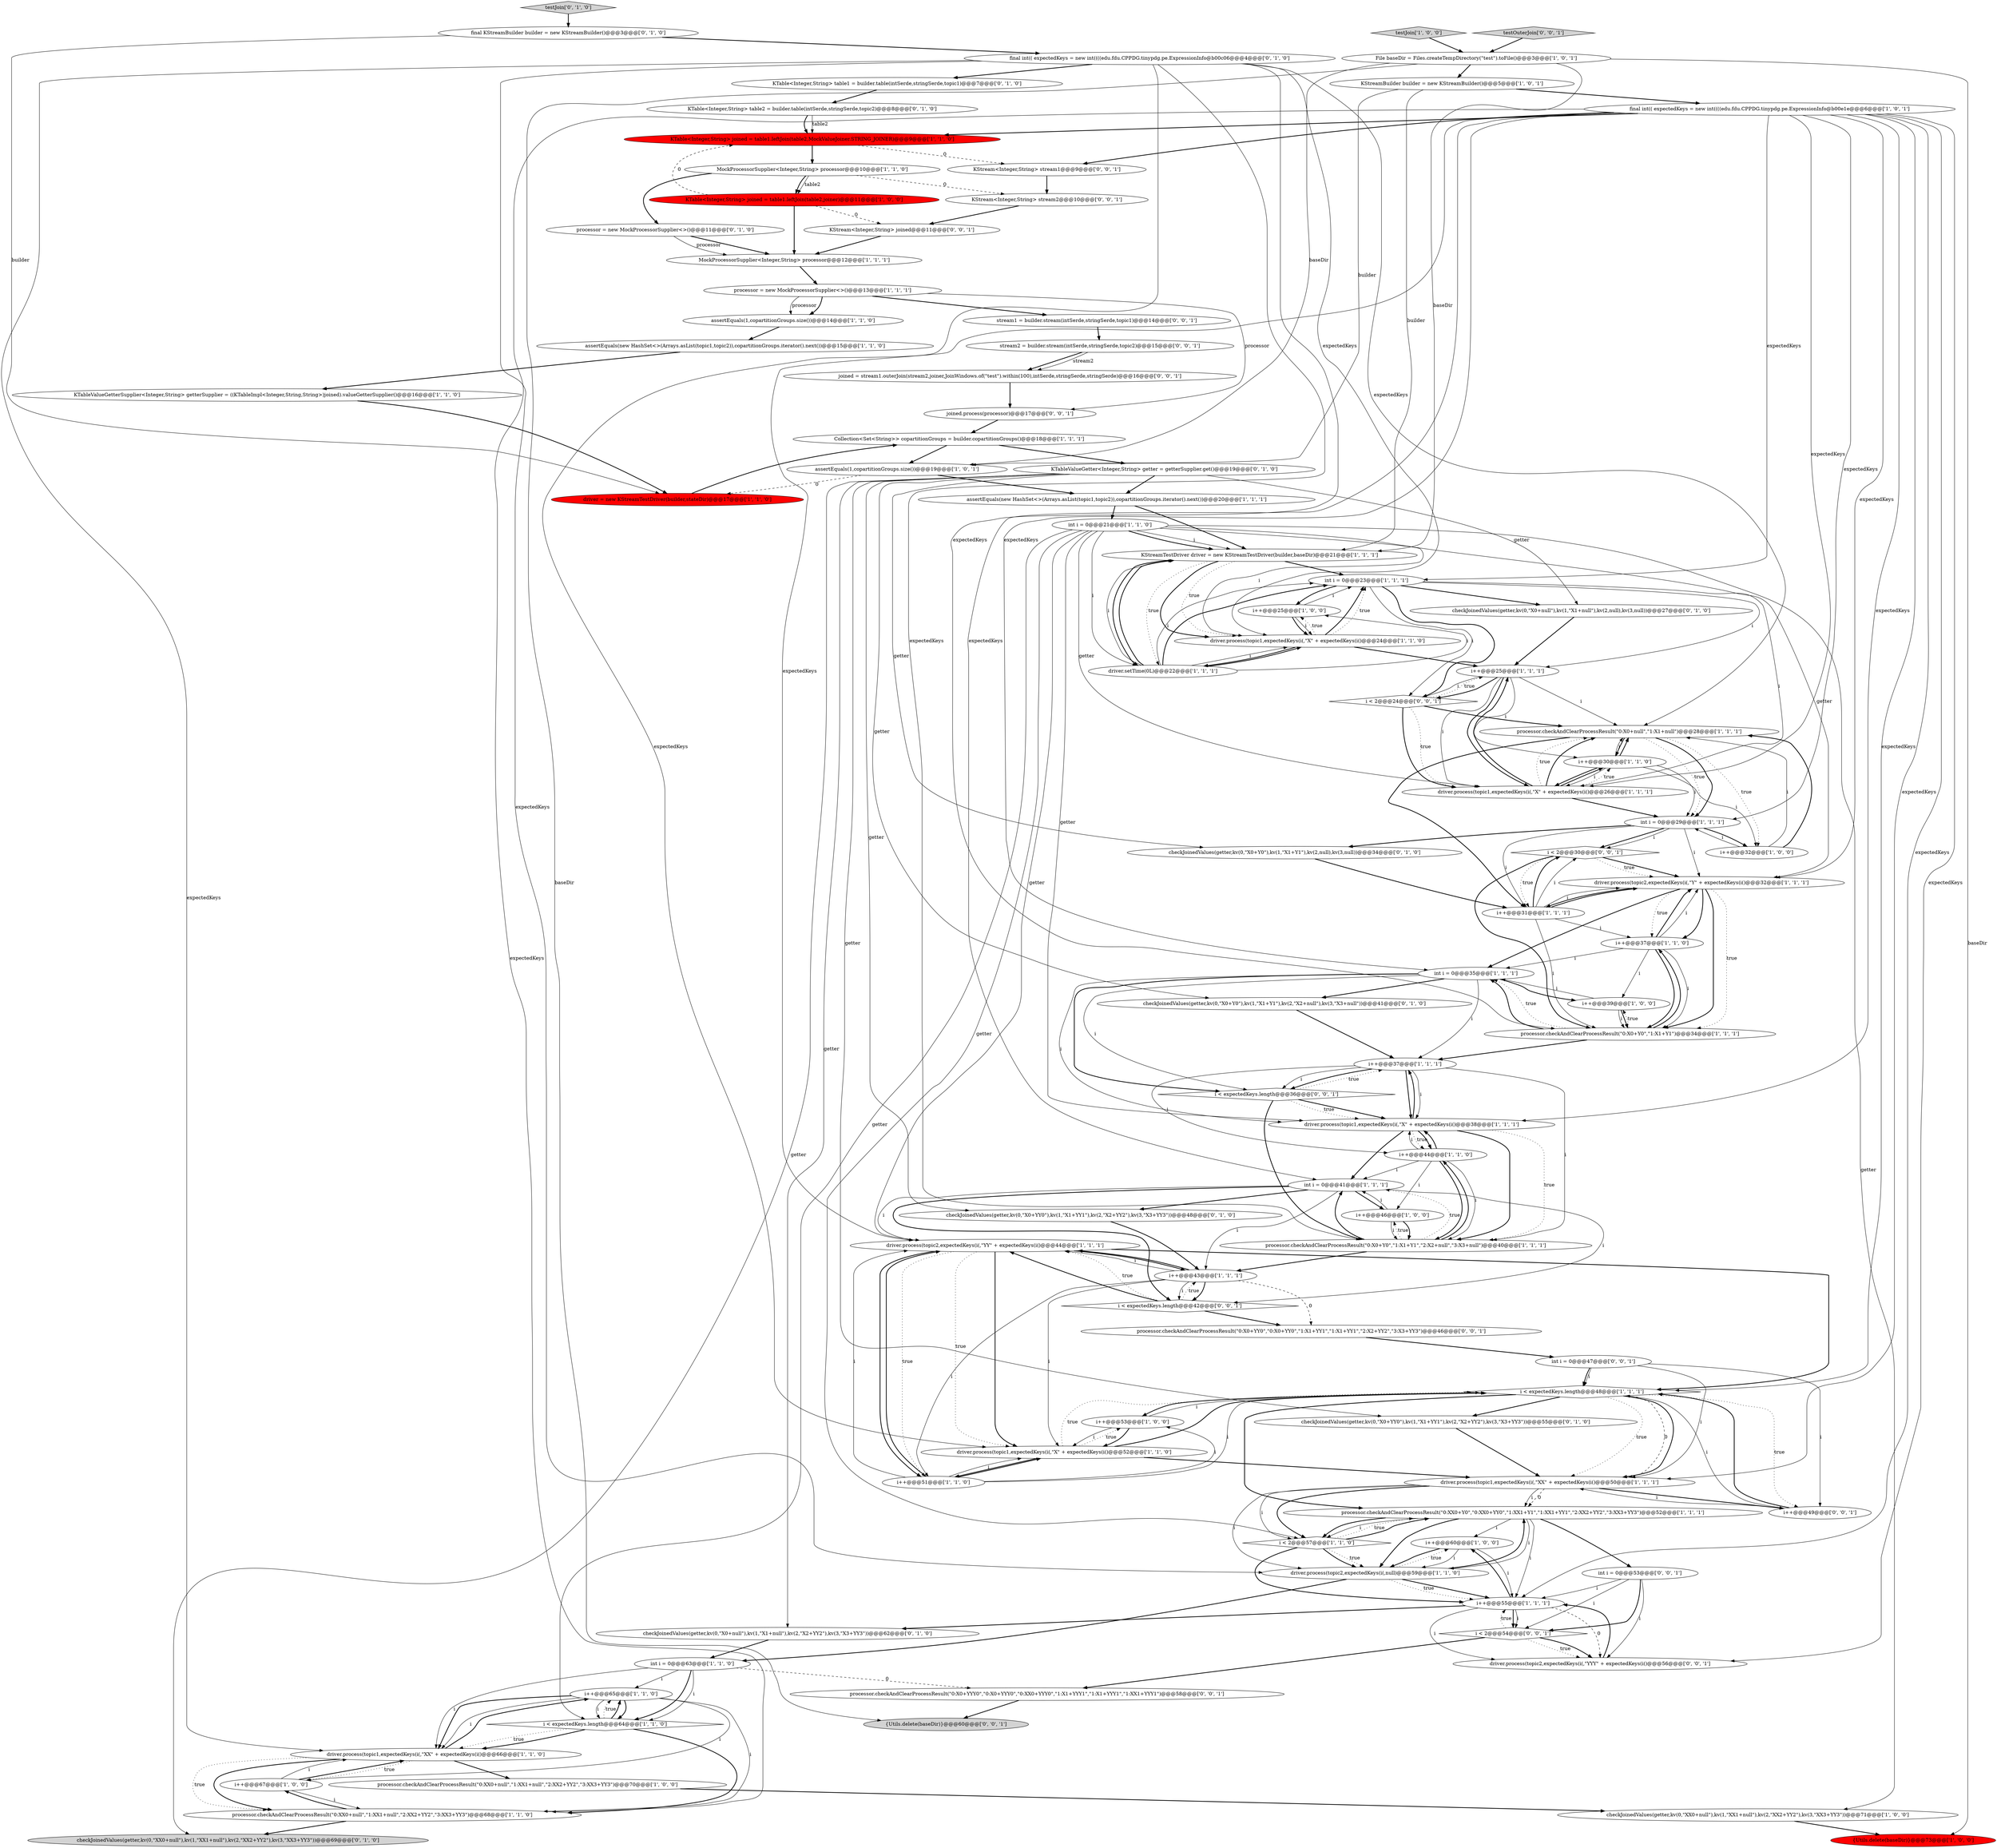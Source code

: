 digraph {
86 [style = filled, label = "KStream<Integer,String> joined@@@11@@@['0', '0', '1']", fillcolor = white, shape = ellipse image = "AAA0AAABBB3BBB"];
78 [style = filled, label = "joined.process(processor)@@@17@@@['0', '0', '1']", fillcolor = white, shape = ellipse image = "AAA0AAABBB3BBB"];
16 [style = filled, label = "i++@@@65@@@['1', '1', '0']", fillcolor = white, shape = ellipse image = "AAA0AAABBB1BBB"];
91 [style = filled, label = "driver.process(topic2,expectedKeys(i(,\"YYY\" + expectedKeys(i()@@@56@@@['0', '0', '1']", fillcolor = white, shape = ellipse image = "AAA0AAABBB3BBB"];
27 [style = filled, label = "i++@@@60@@@['1', '0', '0']", fillcolor = white, shape = ellipse image = "AAA0AAABBB1BBB"];
15 [style = filled, label = "processor.checkAndClearProcessResult(\"0:XX0+Y0\",\"0:XX0+YY0\",\"1:XX1+Y1\",\"1:XX1+YY1\",\"2:XX2+YY2\",\"3:XX3+YY3\")@@@52@@@['1', '1', '1']", fillcolor = white, shape = ellipse image = "AAA0AAABBB1BBB"];
39 [style = filled, label = "driver.process(topic2,expectedKeys(i(,\"YY\" + expectedKeys(i()@@@44@@@['1', '1', '1']", fillcolor = white, shape = ellipse image = "AAA0AAABBB1BBB"];
58 [style = filled, label = "processor.checkAndClearProcessResult(\"0:X0+null\",\"1:X1+null\")@@@28@@@['1', '1', '1']", fillcolor = white, shape = ellipse image = "AAA0AAABBB1BBB"];
67 [style = filled, label = "checkJoinedValues(getter,kv(0,\"X0+null\"),kv(1,\"X1+null\"),kv(2,null),kv(3,null))@@@27@@@['0', '1', '0']", fillcolor = white, shape = ellipse image = "AAA0AAABBB2BBB"];
93 [style = filled, label = "processor.checkAndClearProcessResult(\"0:X0+YYY0\",\"0:X0+YYY0\",\"0:XX0+YYY0\",\"1:X1+YYY1\",\"1:X1+YYY1\",\"1:XX1+YYY1\")@@@58@@@['0', '0', '1']", fillcolor = white, shape = ellipse image = "AAA0AAABBB3BBB"];
25 [style = filled, label = "testJoin['1', '0', '0']", fillcolor = lightgray, shape = diamond image = "AAA0AAABBB1BBB"];
55 [style = filled, label = "i++@@@25@@@['1', '1', '1']", fillcolor = white, shape = ellipse image = "AAA0AAABBB1BBB"];
30 [style = filled, label = "i < 2@@@57@@@['1', '1', '0']", fillcolor = white, shape = diamond image = "AAA0AAABBB1BBB"];
92 [style = filled, label = "stream1 = builder.stream(intSerde,stringSerde,topic1)@@@14@@@['0', '0', '1']", fillcolor = white, shape = ellipse image = "AAA0AAABBB3BBB"];
24 [style = filled, label = "final int(( expectedKeys = new int((((edu.fdu.CPPDG.tinypdg.pe.ExpressionInfo@b00e1e@@@6@@@['1', '0', '1']", fillcolor = white, shape = ellipse image = "AAA0AAABBB1BBB"];
42 [style = filled, label = "KStreamBuilder builder = new KStreamBuilder()@@@5@@@['1', '0', '1']", fillcolor = white, shape = ellipse image = "AAA0AAABBB1BBB"];
70 [style = filled, label = "KTableValueGetter<Integer,String> getter = getterSupplier.get()@@@19@@@['0', '1', '0']", fillcolor = white, shape = ellipse image = "AAA0AAABBB2BBB"];
41 [style = filled, label = "i < expectedKeys.length@@@64@@@['1', '1', '0']", fillcolor = white, shape = diamond image = "AAA0AAABBB1BBB"];
0 [style = filled, label = "int i = 0@@@29@@@['1', '1', '1']", fillcolor = white, shape = ellipse image = "AAA0AAABBB1BBB"];
77 [style = filled, label = "{Utils.delete(baseDir)}@@@60@@@['0', '0', '1']", fillcolor = lightgray, shape = ellipse image = "AAA0AAABBB3BBB"];
12 [style = filled, label = "i++@@@37@@@['1', '1', '1']", fillcolor = white, shape = ellipse image = "AAA0AAABBB1BBB"];
26 [style = filled, label = "KTable<Integer,String> joined = table1.leftJoin(table2,MockValueJoiner.STRING_JOINER)@@@9@@@['1', '1', '0']", fillcolor = red, shape = ellipse image = "AAA1AAABBB1BBB"];
17 [style = filled, label = "MockProcessorSupplier<Integer,String> processor@@@10@@@['1', '1', '0']", fillcolor = white, shape = ellipse image = "AAA0AAABBB1BBB"];
8 [style = filled, label = "driver.process(topic1,expectedKeys(i(,\"XX\" + expectedKeys(i()@@@50@@@['1', '1', '1']", fillcolor = white, shape = ellipse image = "AAA0AAABBB1BBB"];
94 [style = filled, label = "i < 2@@@24@@@['0', '0', '1']", fillcolor = white, shape = diamond image = "AAA0AAABBB3BBB"];
11 [style = filled, label = "processor.checkAndClearProcessResult(\"0:XX0+null\",\"1:XX1+null\",\"2:XX2+YY2\",\"3:XX3+YY3\")@@@68@@@['1', '1', '0']", fillcolor = white, shape = ellipse image = "AAA0AAABBB1BBB"];
85 [style = filled, label = "i < expectedKeys.length@@@36@@@['0', '0', '1']", fillcolor = white, shape = diamond image = "AAA0AAABBB3BBB"];
21 [style = filled, label = "i++@@@55@@@['1', '1', '1']", fillcolor = white, shape = ellipse image = "AAA0AAABBB1BBB"];
88 [style = filled, label = "KStream<Integer,String> stream1@@@9@@@['0', '0', '1']", fillcolor = white, shape = ellipse image = "AAA0AAABBB3BBB"];
81 [style = filled, label = "i < 2@@@30@@@['0', '0', '1']", fillcolor = white, shape = diamond image = "AAA0AAABBB3BBB"];
64 [style = filled, label = "KTable<Integer,String> table1 = builder.table(intSerde,stringSerde,topic1)@@@7@@@['0', '1', '0']", fillcolor = white, shape = ellipse image = "AAA0AAABBB2BBB"];
20 [style = filled, label = "int i = 0@@@23@@@['1', '1', '1']", fillcolor = white, shape = ellipse image = "AAA0AAABBB1BBB"];
84 [style = filled, label = "int i = 0@@@53@@@['0', '0', '1']", fillcolor = white, shape = ellipse image = "AAA0AAABBB3BBB"];
4 [style = filled, label = "processor.checkAndClearProcessResult(\"0:XX0+null\",\"1:XX1+null\",\"2:XX2+YY2\",\"3:XX3+YY3\")@@@70@@@['1', '0', '0']", fillcolor = white, shape = ellipse image = "AAA0AAABBB1BBB"];
34 [style = filled, label = "i++@@@67@@@['1', '0', '0']", fillcolor = white, shape = ellipse image = "AAA0AAABBB1BBB"];
49 [style = filled, label = "assertEquals(new HashSet<>(Arrays.asList(topic1,topic2)),copartitionGroups.iterator().next())@@@15@@@['1', '1', '0']", fillcolor = white, shape = ellipse image = "AAA0AAABBB1BBB"];
1 [style = filled, label = "driver.process(topic2,expectedKeys(i(,\"Y\" + expectedKeys(i()@@@32@@@['1', '1', '1']", fillcolor = white, shape = ellipse image = "AAA0AAABBB1BBB"];
54 [style = filled, label = "{Utils.delete(baseDir)}@@@73@@@['1', '0', '0']", fillcolor = red, shape = ellipse image = "AAA1AAABBB1BBB"];
76 [style = filled, label = "KStream<Integer,String> stream2@@@10@@@['0', '0', '1']", fillcolor = white, shape = ellipse image = "AAA0AAABBB3BBB"];
80 [style = filled, label = "joined = stream1.outerJoin(stream2,joiner,JoinWindows.of(\"test\").within(100),intSerde,stringSerde,stringSerde)@@@16@@@['0', '0', '1']", fillcolor = white, shape = ellipse image = "AAA0AAABBB3BBB"];
47 [style = filled, label = "driver = new KStreamTestDriver(builder,stateDir)@@@17@@@['1', '1', '0']", fillcolor = red, shape = ellipse image = "AAA1AAABBB1BBB"];
53 [style = filled, label = "i < expectedKeys.length@@@48@@@['1', '1', '1']", fillcolor = white, shape = diamond image = "AAA0AAABBB1BBB"];
29 [style = filled, label = "Collection<Set<String>> copartitionGroups = builder.copartitionGroups()@@@18@@@['1', '1', '1']", fillcolor = white, shape = ellipse image = "AAA0AAABBB1BBB"];
35 [style = filled, label = "i++@@@31@@@['1', '1', '1']", fillcolor = white, shape = ellipse image = "AAA0AAABBB1BBB"];
43 [style = filled, label = "i++@@@30@@@['1', '1', '0']", fillcolor = white, shape = ellipse image = "AAA0AAABBB1BBB"];
10 [style = filled, label = "processor.checkAndClearProcessResult(\"0:X0+Y0\",\"1:X1+Y1\")@@@34@@@['1', '1', '1']", fillcolor = white, shape = ellipse image = "AAA0AAABBB1BBB"];
19 [style = filled, label = "i++@@@53@@@['1', '0', '0']", fillcolor = white, shape = ellipse image = "AAA0AAABBB1BBB"];
22 [style = filled, label = "MockProcessorSupplier<Integer,String> processor@@@12@@@['1', '1', '1']", fillcolor = white, shape = ellipse image = "AAA0AAABBB1BBB"];
56 [style = filled, label = "driver.process(topic1,expectedKeys(i(,\"XX\" + expectedKeys(i()@@@66@@@['1', '1', '0']", fillcolor = white, shape = ellipse image = "AAA0AAABBB1BBB"];
45 [style = filled, label = "assertEquals(new HashSet<>(Arrays.asList(topic1,topic2)),copartitionGroups.iterator().next())@@@20@@@['1', '1', '1']", fillcolor = white, shape = ellipse image = "AAA0AAABBB1BBB"];
14 [style = filled, label = "File baseDir = Files.createTempDirectory(\"test\").toFile()@@@3@@@['1', '0', '1']", fillcolor = white, shape = ellipse image = "AAA0AAABBB1BBB"];
60 [style = filled, label = "int i = 0@@@41@@@['1', '1', '1']", fillcolor = white, shape = ellipse image = "AAA0AAABBB1BBB"];
66 [style = filled, label = "final KStreamBuilder builder = new KStreamBuilder()@@@3@@@['0', '1', '0']", fillcolor = white, shape = ellipse image = "AAA0AAABBB2BBB"];
90 [style = filled, label = "testOuterJoin['0', '0', '1']", fillcolor = lightgray, shape = diamond image = "AAA0AAABBB3BBB"];
44 [style = filled, label = "assertEquals(1,copartitionGroups.size())@@@19@@@['1', '0', '1']", fillcolor = white, shape = ellipse image = "AAA0AAABBB1BBB"];
18 [style = filled, label = "i++@@@46@@@['1', '0', '0']", fillcolor = white, shape = ellipse image = "AAA0AAABBB1BBB"];
89 [style = filled, label = "int i = 0@@@47@@@['0', '0', '1']", fillcolor = white, shape = ellipse image = "AAA0AAABBB3BBB"];
57 [style = filled, label = "assertEquals(1,copartitionGroups.size())@@@14@@@['1', '1', '0']", fillcolor = white, shape = ellipse image = "AAA0AAABBB1BBB"];
71 [style = filled, label = "checkJoinedValues(getter,kv(0,\"X0+null\"),kv(1,\"X1+null\"),kv(2,\"X2+YY2\"),kv(3,\"X3+YY3\"))@@@62@@@['0', '1', '0']", fillcolor = white, shape = ellipse image = "AAA0AAABBB2BBB"];
51 [style = filled, label = "i++@@@51@@@['1', '1', '0']", fillcolor = white, shape = ellipse image = "AAA0AAABBB1BBB"];
63 [style = filled, label = "final int(( expectedKeys = new int((((edu.fdu.CPPDG.tinypdg.pe.ExpressionInfo@b00c06@@@4@@@['0', '1', '0']", fillcolor = white, shape = ellipse image = "AAA0AAABBB2BBB"];
74 [style = filled, label = "checkJoinedValues(getter,kv(0,\"X0+Y0\"),kv(1,\"X1+Y1\"),kv(2,\"X2+null\"),kv(3,\"X3+null\"))@@@41@@@['0', '1', '0']", fillcolor = white, shape = ellipse image = "AAA0AAABBB2BBB"];
46 [style = filled, label = "int i = 0@@@63@@@['1', '1', '0']", fillcolor = white, shape = ellipse image = "AAA0AAABBB1BBB"];
82 [style = filled, label = "i < expectedKeys.length@@@42@@@['0', '0', '1']", fillcolor = white, shape = diamond image = "AAA0AAABBB3BBB"];
75 [style = filled, label = "stream2 = builder.stream(intSerde,stringSerde,topic2)@@@15@@@['0', '0', '1']", fillcolor = white, shape = ellipse image = "AAA0AAABBB3BBB"];
62 [style = filled, label = "KTable<Integer,String> table2 = builder.table(intSerde,stringSerde,topic2)@@@8@@@['0', '1', '0']", fillcolor = white, shape = ellipse image = "AAA0AAABBB2BBB"];
36 [style = filled, label = "driver.process(topic1,expectedKeys(i(,\"X\" + expectedKeys(i()@@@52@@@['1', '1', '0']", fillcolor = white, shape = ellipse image = "AAA0AAABBB1BBB"];
59 [style = filled, label = "driver.process(topic1,expectedKeys(i(,\"X\" + expectedKeys(i()@@@24@@@['1', '1', '0']", fillcolor = white, shape = ellipse image = "AAA0AAABBB1BBB"];
68 [style = filled, label = "checkJoinedValues(getter,kv(0,\"X0+Y0\"),kv(1,\"X1+Y1\"),kv(2,null),kv(3,null))@@@34@@@['0', '1', '0']", fillcolor = white, shape = ellipse image = "AAA0AAABBB2BBB"];
48 [style = filled, label = "KStreamTestDriver driver = new KStreamTestDriver(builder,baseDir)@@@21@@@['1', '1', '1']", fillcolor = white, shape = ellipse image = "AAA0AAABBB1BBB"];
79 [style = filled, label = "i < 2@@@54@@@['0', '0', '1']", fillcolor = white, shape = diamond image = "AAA0AAABBB3BBB"];
87 [style = filled, label = "i++@@@49@@@['0', '0', '1']", fillcolor = white, shape = ellipse image = "AAA0AAABBB3BBB"];
40 [style = filled, label = "int i = 0@@@21@@@['1', '1', '0']", fillcolor = white, shape = ellipse image = "AAA0AAABBB1BBB"];
83 [style = filled, label = "processor.checkAndClearProcessResult(\"0:X0+YY0\",\"0:X0+YY0\",\"1:X1+YY1\",\"1:X1+YY1\",\"2:X2+YY2\",\"3:X3+YY3\")@@@46@@@['0', '0', '1']", fillcolor = white, shape = ellipse image = "AAA0AAABBB3BBB"];
23 [style = filled, label = "driver.process(topic1,expectedKeys(i(,\"X\" + expectedKeys(i()@@@26@@@['1', '1', '1']", fillcolor = white, shape = ellipse image = "AAA0AAABBB1BBB"];
52 [style = filled, label = "processor.checkAndClearProcessResult(\"0:X0+Y0\",\"1:X1+Y1\",\"2:X2+null\",\"3:X3+null\")@@@40@@@['1', '1', '1']", fillcolor = white, shape = ellipse image = "AAA0AAABBB1BBB"];
2 [style = filled, label = "processor = new MockProcessorSupplier<>()@@@13@@@['1', '1', '1']", fillcolor = white, shape = ellipse image = "AAA0AAABBB1BBB"];
31 [style = filled, label = "i++@@@32@@@['1', '0', '0']", fillcolor = white, shape = ellipse image = "AAA0AAABBB1BBB"];
9 [style = filled, label = "KTable<Integer,String> joined = table1.leftJoin(table2,joiner)@@@11@@@['1', '0', '0']", fillcolor = red, shape = ellipse image = "AAA1AAABBB1BBB"];
69 [style = filled, label = "processor = new MockProcessorSupplier<>()@@@11@@@['0', '1', '0']", fillcolor = white, shape = ellipse image = "AAA0AAABBB2BBB"];
5 [style = filled, label = "checkJoinedValues(getter,kv(0,\"XX0+null\"),kv(1,\"XX1+null\"),kv(2,\"XX2+YY2\"),kv(3,\"XX3+YY3\"))@@@71@@@['1', '0', '0']", fillcolor = white, shape = ellipse image = "AAA0AAABBB1BBB"];
13 [style = filled, label = "i++@@@39@@@['1', '0', '0']", fillcolor = white, shape = ellipse image = "AAA0AAABBB1BBB"];
32 [style = filled, label = "int i = 0@@@35@@@['1', '1', '1']", fillcolor = white, shape = ellipse image = "AAA0AAABBB1BBB"];
37 [style = filled, label = "driver.process(topic2,expectedKeys(i(,null)@@@59@@@['1', '1', '0']", fillcolor = white, shape = ellipse image = "AAA0AAABBB1BBB"];
6 [style = filled, label = "i++@@@25@@@['1', '0', '0']", fillcolor = white, shape = ellipse image = "AAA0AAABBB1BBB"];
28 [style = filled, label = "KTableValueGetterSupplier<Integer,String> getterSupplier = ((KTableImpl<Integer,String,String>)joined).valueGetterSupplier()@@@16@@@['1', '1', '0']", fillcolor = white, shape = ellipse image = "AAA0AAABBB1BBB"];
3 [style = filled, label = "driver.process(topic1,expectedKeys(i(,\"X\" + expectedKeys(i()@@@38@@@['1', '1', '1']", fillcolor = white, shape = ellipse image = "AAA0AAABBB1BBB"];
7 [style = filled, label = "i++@@@44@@@['1', '1', '0']", fillcolor = white, shape = ellipse image = "AAA0AAABBB1BBB"];
38 [style = filled, label = "driver.setTime(0L)@@@22@@@['1', '1', '1']", fillcolor = white, shape = ellipse image = "AAA0AAABBB1BBB"];
65 [style = filled, label = "checkJoinedValues(getter,kv(0,\"XX0+null\"),kv(1,\"XX1+null\"),kv(2,\"XX2+YY2\"),kv(3,\"XX3+YY3\"))@@@69@@@['0', '1', '0']", fillcolor = lightgray, shape = ellipse image = "AAA0AAABBB2BBB"];
73 [style = filled, label = "testJoin['0', '1', '0']", fillcolor = lightgray, shape = diamond image = "AAA0AAABBB2BBB"];
33 [style = filled, label = "i++@@@37@@@['1', '1', '0']", fillcolor = white, shape = ellipse image = "AAA0AAABBB1BBB"];
61 [style = filled, label = "checkJoinedValues(getter,kv(0,\"X0+YY0\"),kv(1,\"X1+YY1\"),kv(2,\"X2+YY2\"),kv(3,\"X3+YY3\"))@@@48@@@['0', '1', '0']", fillcolor = white, shape = ellipse image = "AAA0AAABBB2BBB"];
72 [style = filled, label = "checkJoinedValues(getter,kv(0,\"X0+YY0\"),kv(1,\"X1+YY1\"),kv(2,\"X2+YY2\"),kv(3,\"X3+YY3\"))@@@55@@@['0', '1', '0']", fillcolor = white, shape = ellipse image = "AAA0AAABBB2BBB"];
50 [style = filled, label = "i++@@@43@@@['1', '1', '1']", fillcolor = white, shape = ellipse image = "AAA0AAABBB1BBB"];
70->74 [style = solid, label="getter"];
53->87 [style = dotted, label="true"];
68->35 [style = bold, label=""];
70->65 [style = solid, label="getter"];
17->9 [style = bold, label=""];
40->1 [style = solid, label="getter"];
27->37 [style = solid, label="i"];
10->32 [style = bold, label=""];
37->15 [style = bold, label=""];
25->14 [style = bold, label=""];
7->52 [style = bold, label=""];
43->23 [style = bold, label=""];
24->39 [style = solid, label="expectedKeys"];
16->41 [style = bold, label=""];
16->11 [style = solid, label="i"];
78->29 [style = bold, label=""];
20->94 [style = bold, label=""];
40->30 [style = solid, label="getter"];
19->53 [style = solid, label="i"];
51->39 [style = bold, label=""];
50->82 [style = solid, label="i"];
60->50 [style = solid, label="i"];
51->53 [style = solid, label="i"];
43->58 [style = bold, label=""];
39->50 [style = bold, label=""];
15->21 [style = solid, label="i"];
87->53 [style = bold, label=""];
3->7 [style = dotted, label="true"];
48->59 [style = dotted, label="true"];
16->56 [style = bold, label=""];
40->41 [style = solid, label="getter"];
37->21 [style = bold, label=""];
1->35 [style = bold, label=""];
32->3 [style = solid, label="i"];
92->75 [style = bold, label=""];
20->67 [style = bold, label=""];
76->86 [style = bold, label=""];
24->88 [style = bold, label=""];
24->21 [style = solid, label="expectedKeys"];
39->51 [style = dotted, label="true"];
9->22 [style = bold, label=""];
13->10 [style = bold, label=""];
79->91 [style = dotted, label="true"];
40->48 [style = solid, label="i"];
15->84 [style = bold, label=""];
38->48 [style = bold, label=""];
2->92 [style = bold, label=""];
36->19 [style = dotted, label="true"];
8->30 [style = solid, label="i"];
60->18 [style = bold, label=""];
35->1 [style = bold, label=""];
60->82 [style = solid, label="i"];
14->77 [style = solid, label="baseDir"];
10->13 [style = dotted, label="true"];
55->23 [style = solid, label="i"];
36->8 [style = bold, label=""];
52->50 [style = bold, label=""];
81->10 [style = bold, label=""];
12->3 [style = bold, label=""];
66->47 [style = solid, label="builder"];
4->5 [style = bold, label=""];
43->0 [style = solid, label="i"];
48->59 [style = bold, label=""];
90->14 [style = bold, label=""];
32->74 [style = bold, label=""];
8->15 [style = dashed, label="0"];
37->21 [style = dotted, label="true"];
20->6 [style = bold, label=""];
0->81 [style = bold, label=""];
24->20 [style = solid, label="expectedKeys"];
20->55 [style = solid, label="i"];
38->20 [style = solid, label="i"];
18->60 [style = solid, label="i"];
0->35 [style = solid, label="i"];
57->49 [style = bold, label=""];
52->18 [style = dotted, label="true"];
32->13 [style = bold, label=""];
3->52 [style = dotted, label="true"];
35->1 [style = solid, label="i"];
23->55 [style = bold, label=""];
3->60 [style = bold, label=""];
8->30 [style = bold, label=""];
21->79 [style = bold, label=""];
39->36 [style = dotted, label="true"];
89->53 [style = solid, label="i"];
53->8 [style = dashed, label="0"];
34->56 [style = solid, label="i"];
21->71 [style = bold, label=""];
44->47 [style = dashed, label="0"];
45->48 [style = bold, label=""];
40->39 [style = solid, label="getter"];
10->32 [style = dotted, label="true"];
53->19 [style = bold, label=""];
1->33 [style = bold, label=""];
55->23 [style = bold, label=""];
56->11 [style = dotted, label="true"];
70->61 [style = solid, label="getter"];
60->39 [style = solid, label="i"];
29->44 [style = bold, label=""];
63->58 [style = solid, label="expectedKeys"];
84->21 [style = solid, label="i"];
21->91 [style = solid, label="i"];
72->8 [style = bold, label=""];
33->32 [style = solid, label="i"];
7->18 [style = solid, label="i"];
38->59 [style = solid, label="i"];
89->8 [style = solid, label="i"];
63->56 [style = solid, label="expectedKeys"];
74->12 [style = bold, label=""];
46->41 [style = bold, label=""];
7->60 [style = solid, label="i"];
51->19 [style = solid, label="i"];
50->82 [style = bold, label=""];
1->33 [style = dotted, label="true"];
79->21 [style = dotted, label="true"];
55->94 [style = bold, label=""];
84->91 [style = solid, label="i"];
1->32 [style = bold, label=""];
59->55 [style = bold, label=""];
24->32 [style = solid, label="expectedKeys"];
62->26 [style = bold, label=""];
59->20 [style = bold, label=""];
35->81 [style = bold, label=""];
85->12 [style = dotted, label="true"];
89->53 [style = bold, label=""];
1->10 [style = dotted, label="true"];
11->65 [style = bold, label=""];
21->27 [style = bold, label=""];
0->1 [style = solid, label="i"];
23->43 [style = bold, label=""];
49->28 [style = bold, label=""];
69->22 [style = bold, label=""];
50->83 [style = dashed, label="0"];
82->83 [style = bold, label=""];
34->56 [style = bold, label=""];
58->0 [style = dotted, label="true"];
91->21 [style = bold, label=""];
2->57 [style = bold, label=""];
30->21 [style = bold, label=""];
17->9 [style = solid, label="table2"];
52->60 [style = dotted, label="true"];
94->23 [style = dotted, label="true"];
40->3 [style = solid, label="getter"];
53->8 [style = bold, label=""];
30->37 [style = dotted, label="true"];
10->33 [style = bold, label=""];
18->52 [style = bold, label=""];
12->7 [style = solid, label="i"];
70->45 [style = bold, label=""];
82->39 [style = dotted, label="true"];
32->85 [style = solid, label="i"];
46->93 [style = dashed, label="0"];
31->58 [style = bold, label=""];
59->38 [style = bold, label=""];
41->56 [style = bold, label=""];
33->1 [style = bold, label=""];
88->76 [style = bold, label=""];
15->30 [style = bold, label=""];
12->85 [style = solid, label="i"];
12->85 [style = bold, label=""];
18->52 [style = solid, label="i"];
46->16 [style = solid, label="i"];
48->20 [style = bold, label=""];
61->50 [style = bold, label=""];
53->15 [style = bold, label=""];
7->52 [style = solid, label="i"];
27->21 [style = solid, label="i"];
8->37 [style = solid, label="i"];
21->79 [style = solid, label="i"];
84->79 [style = bold, label=""];
7->3 [style = solid, label="i"];
36->53 [style = bold, label=""];
19->36 [style = bold, label=""];
31->0 [style = solid, label="i"];
53->8 [style = dotted, label="true"];
40->59 [style = solid, label="i"];
17->76 [style = dashed, label="0"];
14->54 [style = solid, label="baseDir"];
52->60 [style = bold, label=""];
39->51 [style = bold, label=""];
35->33 [style = solid, label="i"];
6->59 [style = solid, label="i"];
40->5 [style = solid, label="getter"];
73->66 [style = bold, label=""];
24->0 [style = solid, label="expectedKeys"];
0->81 [style = solid, label="i"];
66->63 [style = bold, label=""];
55->58 [style = solid, label="i"];
40->38 [style = solid, label="i"];
0->68 [style = bold, label=""];
80->78 [style = bold, label=""];
58->35 [style = bold, label=""];
69->22 [style = solid, label="processor"];
56->34 [style = dotted, label="true"];
2->78 [style = solid, label="processor"];
15->27 [style = solid, label="i"];
85->3 [style = bold, label=""];
89->87 [style = solid, label="i"];
16->41 [style = solid, label="i"];
35->10 [style = solid, label="i"];
15->30 [style = solid, label="i"];
82->39 [style = bold, label=""];
84->79 [style = solid, label="i"];
52->7 [style = bold, label=""];
24->91 [style = solid, label="expectedKeys"];
24->8 [style = solid, label="expectedKeys"];
2->57 [style = solid, label="processor"];
24->23 [style = solid, label="expectedKeys"];
43->31 [style = solid, label="i"];
44->45 [style = bold, label=""];
16->56 [style = solid, label="i"];
0->31 [style = bold, label=""];
36->53 [style = dotted, label="true"];
38->59 [style = bold, label=""];
50->39 [style = solid, label="i"];
23->58 [style = bold, label=""];
38->20 [style = bold, label=""];
36->51 [style = bold, label=""];
60->82 [style = bold, label=""];
41->16 [style = dotted, label="true"];
14->42 [style = bold, label=""];
43->23 [style = solid, label="i"];
3->12 [style = bold, label=""];
42->24 [style = bold, label=""];
39->53 [style = bold, label=""];
23->0 [style = bold, label=""];
58->31 [style = dotted, label="true"];
13->10 [style = solid, label="i"];
51->36 [style = bold, label=""];
70->68 [style = solid, label="getter"];
23->58 [style = dotted, label="true"];
53->72 [style = bold, label=""];
41->16 [style = bold, label=""];
37->27 [style = dotted, label="true"];
6->59 [style = bold, label=""];
35->81 [style = solid, label="i"];
24->53 [style = solid, label="expectedKeys"];
45->40 [style = bold, label=""];
43->58 [style = solid, label="i"];
5->54 [style = bold, label=""];
63->64 [style = bold, label=""];
51->39 [style = solid, label="i"];
33->10 [style = bold, label=""];
30->37 [style = bold, label=""];
24->1 [style = solid, label="expectedKeys"];
7->3 [style = bold, label=""];
33->10 [style = solid, label="i"];
33->13 [style = solid, label="i"];
40->23 [style = solid, label="getter"];
56->4 [style = bold, label=""];
48->38 [style = bold, label=""];
46->56 [style = solid, label="i"];
81->35 [style = dotted, label="true"];
26->88 [style = dashed, label="0"];
31->58 [style = solid, label="i"];
29->70 [style = bold, label=""];
30->15 [style = dotted, label="true"];
94->58 [style = bold, label=""];
85->3 [style = dotted, label="true"];
8->15 [style = solid, label="i"];
58->0 [style = bold, label=""];
55->43 [style = solid, label="i"];
41->11 [style = bold, label=""];
14->44 [style = solid, label="baseDir"];
63->37 [style = solid, label="expectedKeys"];
42->44 [style = solid, label="builder"];
38->6 [style = solid, label="i"];
20->94 [style = solid, label="i"];
10->12 [style = bold, label=""];
17->69 [style = bold, label=""];
16->34 [style = solid, label="i"];
50->36 [style = solid, label="i"];
81->1 [style = bold, label=""];
32->12 [style = solid, label="i"];
12->52 [style = solid, label="i"];
26->17 [style = bold, label=""];
13->32 [style = solid, label="i"];
24->11 [style = solid, label="expectedKeys"];
81->1 [style = dotted, label="true"];
59->6 [style = dotted, label="true"];
23->43 [style = dotted, label="true"];
94->55 [style = dotted, label="true"];
50->39 [style = bold, label=""];
14->48 [style = solid, label="baseDir"];
59->20 [style = dotted, label="true"];
71->46 [style = bold, label=""];
37->46 [style = bold, label=""];
3->7 [style = bold, label=""];
20->23 [style = solid, label="i"];
19->36 [style = solid, label="i"];
56->16 [style = bold, label=""];
63->52 [style = solid, label="expectedKeys"];
15->37 [style = solid, label="i"];
30->15 [style = bold, label=""];
56->11 [style = bold, label=""];
34->11 [style = solid, label="i"];
83->89 [style = bold, label=""];
63->59 [style = solid, label="expectedKeys"];
32->85 [style = bold, label=""];
93->77 [style = bold, label=""];
22->2 [style = bold, label=""];
58->43 [style = bold, label=""];
6->20 [style = solid, label="i"];
55->94 [style = solid, label="i"];
8->87 [style = bold, label=""];
21->91 [style = dashed, label="0"];
28->47 [style = bold, label=""];
86->22 [style = bold, label=""];
70->72 [style = solid, label="getter"];
51->36 [style = solid, label="i"];
63->36 [style = solid, label="expectedKeys"];
47->29 [style = bold, label=""];
38->48 [style = solid, label="i"];
24->26 [style = bold, label=""];
27->37 [style = bold, label=""];
64->62 [style = bold, label=""];
60->61 [style = bold, label=""];
33->1 [style = solid, label="i"];
24->60 [style = solid, label="expectedKeys"];
46->41 [style = solid, label="i"];
9->26 [style = dashed, label="0"];
87->8 [style = solid, label="i"];
50->51 [style = solid, label="i"];
15->37 [style = bold, label=""];
70->71 [style = solid, label="getter"];
48->38 [style = dotted, label="true"];
79->91 [style = bold, label=""];
75->80 [style = bold, label=""];
87->53 [style = solid, label="i"];
3->52 [style = bold, label=""];
40->48 [style = bold, label=""];
24->3 [style = solid, label="expectedKeys"];
9->86 [style = dashed, label="0"];
42->48 [style = solid, label="builder"];
70->67 [style = solid, label="getter"];
75->80 [style = solid, label="stream2"];
82->50 [style = dotted, label="true"];
41->56 [style = dotted, label="true"];
67->55 [style = bold, label=""];
85->52 [style = bold, label=""];
11->34 [style = bold, label=""];
94->23 [style = bold, label=""];
62->26 [style = solid, label="table2"];
63->10 [style = solid, label="expectedKeys"];
12->3 [style = solid, label="i"];
1->10 [style = bold, label=""];
39->36 [style = bold, label=""];
79->93 [style = bold, label=""];
}
